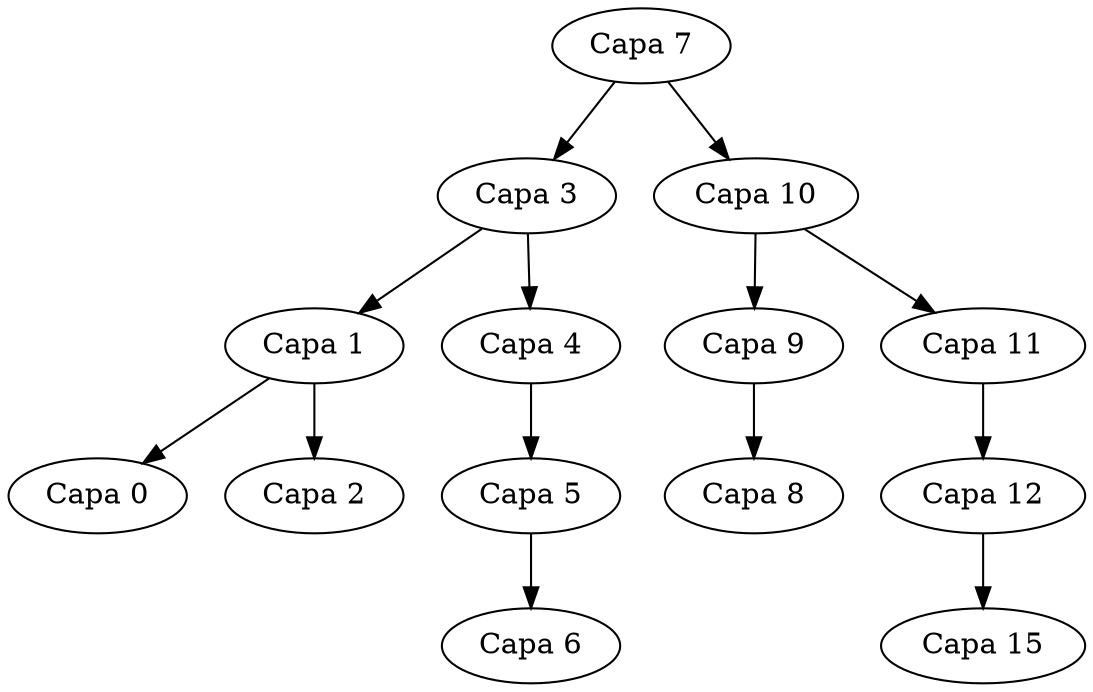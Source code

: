  digraph capas {
"Capa7" [label="Capa 7"]
"Capa7" -> "Capa3"
"Capa3" [label="Capa 3"]
"Capa3" -> "Capa1"
"Capa1" [label="Capa 1"]
"Capa1" -> "Capa0"
"Capa0" [label="Capa 0"]
"Capa1" -> "Capa2"
"Capa2" [label="Capa 2"]
"Capa3" -> "Capa4"
"Capa4" [label="Capa 4"]
"Capa4" -> "Capa5"
"Capa5" [label="Capa 5"]
"Capa5" -> "Capa6"
"Capa6" [label="Capa 6"]
"Capa7" -> "Capa10"
"Capa10" [label="Capa 10"]
"Capa10" -> "Capa9"
"Capa9" [label="Capa 9"]
"Capa9" -> "Capa8"
"Capa8" [label="Capa 8"]
"Capa10" -> "Capa11"
"Capa11" [label="Capa 11"]
"Capa11" -> "Capa12"
"Capa12" [label="Capa 12"]
"Capa12" -> "Capa15"
"Capa15" [label="Capa 15"]
 }
